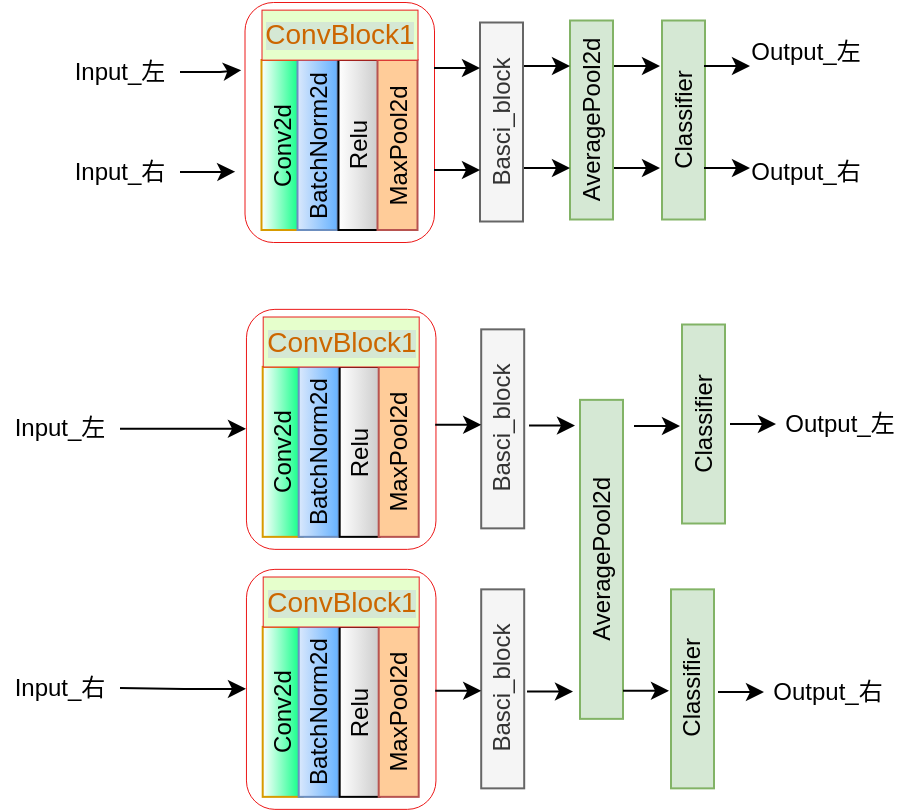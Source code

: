 <mxfile version="24.8.6">
  <diagram name="第 1 页" id="i6-SmvsiLPcXc1skeF4-">
    <mxGraphModel dx="809" dy="335" grid="1" gridSize="10" guides="1" tooltips="1" connect="1" arrows="1" fold="1" page="1" pageScale="1" pageWidth="3300" pageHeight="4681" math="0" shadow="0">
      <root>
        <mxCell id="0" />
        <mxCell id="1" parent="0" />
        <mxCell id="I3P2b_C83MJ3J00Gu9B8-1" value="Input_左" style="text;html=1;align=center;verticalAlign=middle;whiteSpace=wrap;rounded=0;" vertex="1" parent="1">
          <mxGeometry x="80" y="100" width="60" height="30" as="geometry" />
        </mxCell>
        <mxCell id="I3P2b_C83MJ3J00Gu9B8-2" value="Input_右" style="text;html=1;align=center;verticalAlign=middle;whiteSpace=wrap;rounded=0;" vertex="1" parent="1">
          <mxGeometry x="80" y="150" width="60" height="30" as="geometry" />
        </mxCell>
        <mxCell id="I3P2b_C83MJ3J00Gu9B8-6" value="" style="group;movable=1;resizable=1;rotatable=1;deletable=1;editable=1;locked=0;connectable=1;" vertex="1" connectable="0" parent="1">
          <mxGeometry x="170" y="80.0" width="99.5" height="120" as="geometry" />
        </mxCell>
        <mxCell id="I3P2b_C83MJ3J00Gu9B8-8" value="" style="rounded=1;whiteSpace=wrap;html=1;fillColor=none;strokeWidth=0.5;strokeColor=#ec1818;container=0;movable=1;resizable=1;rotatable=1;deletable=1;editable=1;locked=0;connectable=1;" vertex="1" parent="I3P2b_C83MJ3J00Gu9B8-6">
          <mxGeometry x="2.25" width="94.75" height="120" as="geometry" />
        </mxCell>
        <mxCell id="I3P2b_C83MJ3J00Gu9B8-9" value="Conv2d" style="rounded=0;whiteSpace=wrap;html=1;fillColor=default;strokeColor=#d79b00;gradientColor=#00FF80;container=0;rotation=-90;movable=1;resizable=1;rotatable=1;deletable=1;editable=1;locked=0;connectable=1;" vertex="1" parent="I3P2b_C83MJ3J00Gu9B8-6">
          <mxGeometry x="-21.75" y="61.5" width="85" height="20" as="geometry" />
        </mxCell>
        <mxCell id="I3P2b_C83MJ3J00Gu9B8-10" value="BatchNorm2d" style="rounded=0;whiteSpace=wrap;html=1;fillColor=#dae8fc;strokeColor=#6c8ebf;gradientColor=#66B2FF;container=0;rotation=-90;movable=1;resizable=1;rotatable=1;deletable=1;editable=1;locked=0;connectable=1;" vertex="1" parent="I3P2b_C83MJ3J00Gu9B8-6">
          <mxGeometry x="-3.75" y="61.5" width="85" height="20" as="geometry" />
        </mxCell>
        <mxCell id="I3P2b_C83MJ3J00Gu9B8-11" value="Relu" style="rounded=0;whiteSpace=wrap;html=1;gradientColor=#CCCCCC;container=0;rotation=-90;movable=1;resizable=1;rotatable=1;deletable=1;editable=1;locked=0;connectable=1;" vertex="1" parent="I3P2b_C83MJ3J00Gu9B8-6">
          <mxGeometry x="16.74" y="61.5" width="85" height="20" as="geometry" />
        </mxCell>
        <mxCell id="I3P2b_C83MJ3J00Gu9B8-12" value="MaxPool2d" style="rounded=0;whiteSpace=wrap;html=1;fillColor=#FFCC99;strokeColor=#b85450;container=0;rotation=-90;movable=1;resizable=1;rotatable=1;deletable=1;editable=1;locked=0;connectable=1;" vertex="1" parent="I3P2b_C83MJ3J00Gu9B8-6">
          <mxGeometry x="36.25" y="61.5" width="85" height="20" as="geometry" />
        </mxCell>
        <mxCell id="I3P2b_C83MJ3J00Gu9B8-13" value="" style="rounded=0;whiteSpace=wrap;html=1;fillColor=#E6FFCC;strokeColor=#eb1e1e;strokeWidth=0.5;container=0;rotation=-90;movable=1;resizable=1;rotatable=1;deletable=1;editable=1;locked=0;connectable=1;" vertex="1" parent="I3P2b_C83MJ3J00Gu9B8-6">
          <mxGeometry x="37.25" y="-22.68" width="25" height="78" as="geometry" />
        </mxCell>
        <mxCell id="I3P2b_C83MJ3J00Gu9B8-14" value="&lt;span style=&quot;background-color: rgb(213, 232, 212);&quot;&gt;&lt;font style=&quot;font-size: 14px;&quot;&gt;ConvBlock1&lt;/font&gt;&lt;/span&gt;" style="text;html=1;align=center;verticalAlign=middle;whiteSpace=wrap;rounded=0;fontColor=#CC6600;horizontal=0;rotation=90;container=0;movable=1;resizable=1;rotatable=1;deletable=1;editable=1;locked=0;connectable=1;" vertex="1" parent="I3P2b_C83MJ3J00Gu9B8-6">
          <mxGeometry x="39" y="-33.43" width="21.5" height="99.5" as="geometry" />
        </mxCell>
        <mxCell id="I3P2b_C83MJ3J00Gu9B8-15" value="Basci_block" style="text;html=1;align=center;verticalAlign=middle;whiteSpace=wrap;rounded=0;fontColor=#333333;horizontal=0;rotation=0;container=0;movable=1;resizable=1;rotatable=1;deletable=1;editable=1;locked=0;connectable=1;fillColor=#f5f5f5;strokeColor=#666666;" vertex="1" parent="1">
          <mxGeometry x="290" y="90.25" width="21.5" height="99.5" as="geometry" />
        </mxCell>
        <mxCell id="I3P2b_C83MJ3J00Gu9B8-17" style="edgeStyle=orthogonalEdgeStyle;rounded=0;orthogonalLoop=1;jettySize=auto;html=1;entryX=-0.024;entryY=0.707;entryDx=0;entryDy=0;entryPerimeter=0;" edge="1" parent="1" source="I3P2b_C83MJ3J00Gu9B8-2" target="I3P2b_C83MJ3J00Gu9B8-6">
          <mxGeometry relative="1" as="geometry" />
        </mxCell>
        <mxCell id="I3P2b_C83MJ3J00Gu9B8-19" style="edgeStyle=orthogonalEdgeStyle;rounded=0;orthogonalLoop=1;jettySize=auto;html=1;entryX=0.006;entryY=0.284;entryDx=0;entryDy=0;entryPerimeter=0;" edge="1" parent="1" source="I3P2b_C83MJ3J00Gu9B8-1" target="I3P2b_C83MJ3J00Gu9B8-6">
          <mxGeometry relative="1" as="geometry" />
        </mxCell>
        <mxCell id="I3P2b_C83MJ3J00Gu9B8-20" style="edgeStyle=orthogonalEdgeStyle;rounded=0;orthogonalLoop=1;jettySize=auto;html=1;entryX=0;entryY=0.5;entryDx=0;entryDy=0;" edge="1" parent="1">
          <mxGeometry relative="1" as="geometry">
            <mxPoint x="267" y="113" as="sourcePoint" />
            <mxPoint x="290" y="113" as="targetPoint" />
          </mxGeometry>
        </mxCell>
        <mxCell id="I3P2b_C83MJ3J00Gu9B8-21" style="edgeStyle=orthogonalEdgeStyle;rounded=0;orthogonalLoop=1;jettySize=auto;html=1;entryX=0;entryY=0.5;entryDx=0;entryDy=0;" edge="1" parent="1">
          <mxGeometry relative="1" as="geometry">
            <mxPoint x="267" y="164" as="sourcePoint" />
            <mxPoint x="290" y="164" as="targetPoint" />
          </mxGeometry>
        </mxCell>
        <mxCell id="I3P2b_C83MJ3J00Gu9B8-22" value="AveragePool2d" style="text;html=1;align=center;verticalAlign=middle;whiteSpace=wrap;rounded=0;horizontal=0;rotation=0;container=0;movable=1;resizable=1;rotatable=1;deletable=1;editable=1;locked=0;connectable=1;fillColor=#d5e8d4;strokeColor=#82b366;" vertex="1" parent="1">
          <mxGeometry x="335" y="89.25" width="21.5" height="99.5" as="geometry" />
        </mxCell>
        <mxCell id="I3P2b_C83MJ3J00Gu9B8-23" style="edgeStyle=orthogonalEdgeStyle;rounded=0;orthogonalLoop=1;jettySize=auto;html=1;entryX=0;entryY=0.5;entryDx=0;entryDy=0;" edge="1" parent="1">
          <mxGeometry relative="1" as="geometry">
            <mxPoint x="312" y="112" as="sourcePoint" />
            <mxPoint x="335" y="112" as="targetPoint" />
          </mxGeometry>
        </mxCell>
        <mxCell id="I3P2b_C83MJ3J00Gu9B8-24" style="edgeStyle=orthogonalEdgeStyle;rounded=0;orthogonalLoop=1;jettySize=auto;html=1;entryX=0;entryY=0.5;entryDx=0;entryDy=0;" edge="1" parent="1">
          <mxGeometry relative="1" as="geometry">
            <mxPoint x="312" y="163" as="sourcePoint" />
            <mxPoint x="335" y="163" as="targetPoint" />
          </mxGeometry>
        </mxCell>
        <mxCell id="I3P2b_C83MJ3J00Gu9B8-25" style="edgeStyle=orthogonalEdgeStyle;rounded=0;orthogonalLoop=1;jettySize=auto;html=1;entryX=0;entryY=0.5;entryDx=0;entryDy=0;" edge="1" parent="1">
          <mxGeometry relative="1" as="geometry">
            <mxPoint x="357" y="112" as="sourcePoint" />
            <mxPoint x="380" y="112" as="targetPoint" />
          </mxGeometry>
        </mxCell>
        <mxCell id="I3P2b_C83MJ3J00Gu9B8-26" style="edgeStyle=orthogonalEdgeStyle;rounded=0;orthogonalLoop=1;jettySize=auto;html=1;entryX=0;entryY=0.5;entryDx=0;entryDy=0;" edge="1" parent="1">
          <mxGeometry relative="1" as="geometry">
            <mxPoint x="357" y="163" as="sourcePoint" />
            <mxPoint x="380" y="163" as="targetPoint" />
          </mxGeometry>
        </mxCell>
        <mxCell id="I3P2b_C83MJ3J00Gu9B8-27" value="Classifier" style="text;html=1;align=center;verticalAlign=middle;whiteSpace=wrap;rounded=0;horizontal=0;rotation=0;container=0;movable=1;resizable=1;rotatable=1;deletable=1;editable=1;locked=0;connectable=1;fillColor=#d5e8d4;strokeColor=#82b366;" vertex="1" parent="1">
          <mxGeometry x="381" y="89.25" width="21.5" height="99.5" as="geometry" />
        </mxCell>
        <mxCell id="I3P2b_C83MJ3J00Gu9B8-28" style="edgeStyle=orthogonalEdgeStyle;rounded=0;orthogonalLoop=1;jettySize=auto;html=1;entryX=0;entryY=0.5;entryDx=0;entryDy=0;" edge="1" parent="1">
          <mxGeometry relative="1" as="geometry">
            <mxPoint x="402" y="112" as="sourcePoint" />
            <mxPoint x="425" y="112" as="targetPoint" />
          </mxGeometry>
        </mxCell>
        <mxCell id="I3P2b_C83MJ3J00Gu9B8-29" style="edgeStyle=orthogonalEdgeStyle;rounded=0;orthogonalLoop=1;jettySize=auto;html=1;entryX=0;entryY=0.5;entryDx=0;entryDy=0;" edge="1" parent="1">
          <mxGeometry relative="1" as="geometry">
            <mxPoint x="402" y="163" as="sourcePoint" />
            <mxPoint x="425" y="163" as="targetPoint" />
          </mxGeometry>
        </mxCell>
        <mxCell id="I3P2b_C83MJ3J00Gu9B8-30" value="Output_左" style="text;html=1;align=center;verticalAlign=middle;whiteSpace=wrap;rounded=0;" vertex="1" parent="1">
          <mxGeometry x="423" y="90.25" width="60" height="30" as="geometry" />
        </mxCell>
        <mxCell id="I3P2b_C83MJ3J00Gu9B8-31" value="Output_右" style="text;html=1;align=center;verticalAlign=middle;whiteSpace=wrap;rounded=0;" vertex="1" parent="1">
          <mxGeometry x="423" y="150" width="60" height="30" as="geometry" />
        </mxCell>
        <mxCell id="I3P2b_C83MJ3J00Gu9B8-33" value="Input_右" style="text;html=1;align=center;verticalAlign=middle;whiteSpace=wrap;rounded=0;" vertex="1" parent="1">
          <mxGeometry x="50" y="408.43" width="60" height="30" as="geometry" />
        </mxCell>
        <mxCell id="I3P2b_C83MJ3J00Gu9B8-34" value="" style="group;movable=1;resizable=1;rotatable=1;deletable=1;editable=1;locked=0;connectable=1;" vertex="1" connectable="0" parent="1">
          <mxGeometry x="180" y="200.0" width="132.1" height="143.18" as="geometry" />
        </mxCell>
        <mxCell id="I3P2b_C83MJ3J00Gu9B8-35" value="" style="rounded=1;whiteSpace=wrap;html=1;fillColor=none;strokeWidth=0.5;strokeColor=#ec1818;container=0;movable=1;resizable=1;rotatable=1;deletable=1;editable=1;locked=0;connectable=1;" vertex="1" parent="I3P2b_C83MJ3J00Gu9B8-34">
          <mxGeometry x="-7.02" y="33.43" width="94.75" height="120" as="geometry" />
        </mxCell>
        <mxCell id="I3P2b_C83MJ3J00Gu9B8-32" value="Input_左" style="text;html=1;align=center;verticalAlign=middle;whiteSpace=wrap;rounded=0;" vertex="1" parent="I3P2b_C83MJ3J00Gu9B8-34">
          <mxGeometry x="-130" y="78.43" width="60" height="30" as="geometry" />
        </mxCell>
        <mxCell id="I3P2b_C83MJ3J00Gu9B8-36" value="Conv2d" style="rounded=0;whiteSpace=wrap;html=1;fillColor=default;strokeColor=#d79b00;gradientColor=#00FF80;container=0;rotation=-90;movable=1;resizable=1;rotatable=1;deletable=1;editable=1;locked=0;connectable=1;" vertex="1" parent="I3P2b_C83MJ3J00Gu9B8-34">
          <mxGeometry x="-31.15" y="94.93" width="85" height="20" as="geometry" />
        </mxCell>
        <mxCell id="I3P2b_C83MJ3J00Gu9B8-37" value="BatchNorm2d" style="rounded=0;whiteSpace=wrap;html=1;fillColor=#dae8fc;strokeColor=#6c8ebf;gradientColor=#66B2FF;container=0;rotation=-90;movable=1;resizable=1;rotatable=1;deletable=1;editable=1;locked=0;connectable=1;" vertex="1" parent="I3P2b_C83MJ3J00Gu9B8-34">
          <mxGeometry x="-13.15" y="94.93" width="85" height="20" as="geometry" />
        </mxCell>
        <mxCell id="I3P2b_C83MJ3J00Gu9B8-38" value="Relu" style="rounded=0;whiteSpace=wrap;html=1;gradientColor=#CCCCCC;container=0;rotation=-90;movable=1;resizable=1;rotatable=1;deletable=1;editable=1;locked=0;connectable=1;" vertex="1" parent="I3P2b_C83MJ3J00Gu9B8-34">
          <mxGeometry x="7.34" y="94.93" width="85" height="20" as="geometry" />
        </mxCell>
        <mxCell id="I3P2b_C83MJ3J00Gu9B8-39" value="MaxPool2d" style="rounded=0;whiteSpace=wrap;html=1;fillColor=#FFCC99;strokeColor=#b85450;container=0;rotation=-90;movable=1;resizable=1;rotatable=1;deletable=1;editable=1;locked=0;connectable=1;" vertex="1" parent="I3P2b_C83MJ3J00Gu9B8-34">
          <mxGeometry x="26.85" y="94.93" width="85" height="20" as="geometry" />
        </mxCell>
        <mxCell id="I3P2b_C83MJ3J00Gu9B8-40" value="" style="rounded=0;whiteSpace=wrap;html=1;fillColor=#E6FFCC;strokeColor=#eb1e1e;strokeWidth=0.5;container=0;rotation=-90;movable=1;resizable=1;rotatable=1;deletable=1;editable=1;locked=0;connectable=1;" vertex="1" parent="I3P2b_C83MJ3J00Gu9B8-34">
          <mxGeometry x="27.85" y="10.75" width="25" height="78" as="geometry" />
        </mxCell>
        <mxCell id="I3P2b_C83MJ3J00Gu9B8-41" value="&lt;span style=&quot;background-color: rgb(213, 232, 212);&quot;&gt;&lt;font style=&quot;font-size: 14px;&quot;&gt;ConvBlock1&lt;/font&gt;&lt;/span&gt;" style="text;html=1;align=center;verticalAlign=middle;whiteSpace=wrap;rounded=0;fontColor=#CC6600;horizontal=0;rotation=90;container=0;movable=1;resizable=1;rotatable=1;deletable=1;editable=1;locked=0;connectable=1;" vertex="1" parent="I3P2b_C83MJ3J00Gu9B8-34">
          <mxGeometry x="29.6" y="-7.105e-15" width="21.5" height="99.5" as="geometry" />
        </mxCell>
        <mxCell id="I3P2b_C83MJ3J00Gu9B8-42" value="Basci_block" style="text;html=1;align=center;verticalAlign=middle;whiteSpace=wrap;rounded=0;fontColor=#333333;horizontal=0;rotation=0;container=0;movable=1;resizable=1;rotatable=1;deletable=1;editable=1;locked=0;connectable=1;fillColor=#f5f5f5;strokeColor=#666666;" vertex="1" parent="I3P2b_C83MJ3J00Gu9B8-34">
          <mxGeometry x="110.6" y="43.68" width="21.5" height="99.5" as="geometry" />
        </mxCell>
        <mxCell id="I3P2b_C83MJ3J00Gu9B8-44" style="edgeStyle=orthogonalEdgeStyle;rounded=0;orthogonalLoop=1;jettySize=auto;html=1;entryX=0;entryY=0.5;entryDx=0;entryDy=0;" edge="1" parent="I3P2b_C83MJ3J00Gu9B8-34" source="I3P2b_C83MJ3J00Gu9B8-32" target="I3P2b_C83MJ3J00Gu9B8-35">
          <mxGeometry relative="1" as="geometry">
            <mxPoint x="-9.403" y="92.51" as="targetPoint" />
          </mxGeometry>
        </mxCell>
        <mxCell id="I3P2b_C83MJ3J00Gu9B8-45" style="edgeStyle=orthogonalEdgeStyle;rounded=0;orthogonalLoop=1;jettySize=auto;html=1;entryX=0;entryY=0.5;entryDx=0;entryDy=0;" edge="1" parent="I3P2b_C83MJ3J00Gu9B8-34">
          <mxGeometry relative="1" as="geometry">
            <mxPoint x="87.6" y="91.43" as="sourcePoint" />
            <mxPoint x="110.6" y="91.43" as="targetPoint" />
          </mxGeometry>
        </mxCell>
        <mxCell id="I3P2b_C83MJ3J00Gu9B8-47" value="" style="rounded=1;whiteSpace=wrap;html=1;fillColor=none;strokeWidth=0.5;strokeColor=#ec1818;container=0;movable=1;resizable=1;rotatable=1;deletable=1;editable=1;locked=0;connectable=1;" vertex="1" parent="1">
          <mxGeometry x="172.98" y="363.43" width="94.75" height="120" as="geometry" />
        </mxCell>
        <mxCell id="I3P2b_C83MJ3J00Gu9B8-48" value="Conv2d" style="rounded=0;whiteSpace=wrap;html=1;fillColor=default;strokeColor=#d79b00;gradientColor=#00FF80;container=0;rotation=-90;movable=1;resizable=1;rotatable=1;deletable=1;editable=1;locked=0;connectable=1;" vertex="1" parent="1">
          <mxGeometry x="148.85" y="424.93" width="85" height="20" as="geometry" />
        </mxCell>
        <mxCell id="I3P2b_C83MJ3J00Gu9B8-49" value="BatchNorm2d" style="rounded=0;whiteSpace=wrap;html=1;fillColor=#dae8fc;strokeColor=#6c8ebf;gradientColor=#66B2FF;container=0;rotation=-90;movable=1;resizable=1;rotatable=1;deletable=1;editable=1;locked=0;connectable=1;" vertex="1" parent="1">
          <mxGeometry x="166.85" y="424.93" width="85" height="20" as="geometry" />
        </mxCell>
        <mxCell id="I3P2b_C83MJ3J00Gu9B8-50" value="Relu" style="rounded=0;whiteSpace=wrap;html=1;gradientColor=#CCCCCC;container=0;rotation=-90;movable=1;resizable=1;rotatable=1;deletable=1;editable=1;locked=0;connectable=1;" vertex="1" parent="1">
          <mxGeometry x="187.34" y="424.93" width="85" height="20" as="geometry" />
        </mxCell>
        <mxCell id="I3P2b_C83MJ3J00Gu9B8-51" value="MaxPool2d" style="rounded=0;whiteSpace=wrap;html=1;fillColor=#FFCC99;strokeColor=#b85450;container=0;rotation=-90;movable=1;resizable=1;rotatable=1;deletable=1;editable=1;locked=0;connectable=1;" vertex="1" parent="1">
          <mxGeometry x="206.85" y="424.93" width="85" height="20" as="geometry" />
        </mxCell>
        <mxCell id="I3P2b_C83MJ3J00Gu9B8-52" value="" style="rounded=0;whiteSpace=wrap;html=1;fillColor=#E6FFCC;strokeColor=#eb1e1e;strokeWidth=0.5;container=0;rotation=-90;movable=1;resizable=1;rotatable=1;deletable=1;editable=1;locked=0;connectable=1;" vertex="1" parent="1">
          <mxGeometry x="207.85" y="340.75" width="25" height="78" as="geometry" />
        </mxCell>
        <mxCell id="I3P2b_C83MJ3J00Gu9B8-53" value="&lt;span style=&quot;background-color: rgb(213, 232, 212);&quot;&gt;&lt;font style=&quot;font-size: 14px;&quot;&gt;ConvBlock1&lt;/font&gt;&lt;/span&gt;" style="text;html=1;align=center;verticalAlign=middle;whiteSpace=wrap;rounded=0;fontColor=#CC6600;horizontal=0;rotation=90;container=0;movable=1;resizable=1;rotatable=1;deletable=1;editable=1;locked=0;connectable=1;" vertex="1" parent="1">
          <mxGeometry x="209.6" y="330" width="21.5" height="99.5" as="geometry" />
        </mxCell>
        <mxCell id="I3P2b_C83MJ3J00Gu9B8-54" value="Basci_block" style="text;html=1;align=center;verticalAlign=middle;whiteSpace=wrap;rounded=0;fontColor=#333333;horizontal=0;rotation=0;container=0;movable=1;resizable=1;rotatable=1;deletable=1;editable=1;locked=0;connectable=1;fillColor=#f5f5f5;strokeColor=#666666;" vertex="1" parent="1">
          <mxGeometry x="290.6" y="373.68" width="21.5" height="99.5" as="geometry" />
        </mxCell>
        <mxCell id="I3P2b_C83MJ3J00Gu9B8-55" style="edgeStyle=orthogonalEdgeStyle;rounded=0;orthogonalLoop=1;jettySize=auto;html=1;entryX=0;entryY=0.5;entryDx=0;entryDy=0;" edge="1" parent="1" target="I3P2b_C83MJ3J00Gu9B8-47">
          <mxGeometry relative="1" as="geometry">
            <mxPoint x="110" y="423" as="sourcePoint" />
            <mxPoint x="170.597" y="422.51" as="targetPoint" />
          </mxGeometry>
        </mxCell>
        <mxCell id="I3P2b_C83MJ3J00Gu9B8-56" style="edgeStyle=orthogonalEdgeStyle;rounded=0;orthogonalLoop=1;jettySize=auto;html=1;entryX=0;entryY=0.5;entryDx=0;entryDy=0;" edge="1" parent="1">
          <mxGeometry relative="1" as="geometry">
            <mxPoint x="267.6" y="424.43" as="sourcePoint" />
            <mxPoint x="290.6" y="424.43" as="targetPoint" />
          </mxGeometry>
        </mxCell>
        <mxCell id="I3P2b_C83MJ3J00Gu9B8-58" value="AveragePool2d" style="text;html=1;align=center;verticalAlign=middle;whiteSpace=wrap;rounded=0;horizontal=0;rotation=0;container=0;movable=1;resizable=1;rotatable=1;deletable=1;editable=1;locked=0;connectable=1;fillColor=#d5e8d4;strokeColor=#82b366;" vertex="1" parent="1">
          <mxGeometry x="340" y="278.93" width="21.5" height="159.5" as="geometry" />
        </mxCell>
        <mxCell id="I3P2b_C83MJ3J00Gu9B8-59" style="edgeStyle=orthogonalEdgeStyle;rounded=0;orthogonalLoop=1;jettySize=auto;html=1;entryX=0;entryY=0.5;entryDx=0;entryDy=0;" edge="1" parent="1">
          <mxGeometry relative="1" as="geometry">
            <mxPoint x="314.5" y="291.75" as="sourcePoint" />
            <mxPoint x="337.5" y="291.75" as="targetPoint" />
          </mxGeometry>
        </mxCell>
        <mxCell id="I3P2b_C83MJ3J00Gu9B8-60" style="edgeStyle=orthogonalEdgeStyle;rounded=0;orthogonalLoop=1;jettySize=auto;html=1;entryX=0;entryY=0.5;entryDx=0;entryDy=0;" edge="1" parent="1">
          <mxGeometry relative="1" as="geometry">
            <mxPoint x="313.5" y="424.75" as="sourcePoint" />
            <mxPoint x="336.5" y="424.75" as="targetPoint" />
          </mxGeometry>
        </mxCell>
        <mxCell id="I3P2b_C83MJ3J00Gu9B8-61" value="Classifier" style="text;html=1;align=center;verticalAlign=middle;whiteSpace=wrap;rounded=0;horizontal=0;rotation=0;container=0;movable=1;resizable=1;rotatable=1;deletable=1;editable=1;locked=0;connectable=1;fillColor=#d5e8d4;strokeColor=#82b366;" vertex="1" parent="1">
          <mxGeometry x="391" y="241.25" width="21.5" height="99.5" as="geometry" />
        </mxCell>
        <mxCell id="I3P2b_C83MJ3J00Gu9B8-62" style="edgeStyle=orthogonalEdgeStyle;rounded=0;orthogonalLoop=1;jettySize=auto;html=1;entryX=0;entryY=0.5;entryDx=0;entryDy=0;" edge="1" parent="1">
          <mxGeometry relative="1" as="geometry">
            <mxPoint x="367" y="292" as="sourcePoint" />
            <mxPoint x="390" y="292" as="targetPoint" />
          </mxGeometry>
        </mxCell>
        <mxCell id="I3P2b_C83MJ3J00Gu9B8-63" value="Classifier" style="text;html=1;align=center;verticalAlign=middle;whiteSpace=wrap;rounded=0;horizontal=0;rotation=0;container=0;movable=1;resizable=1;rotatable=1;deletable=1;editable=1;locked=0;connectable=1;fillColor=#d5e8d4;strokeColor=#82b366;" vertex="1" parent="1">
          <mxGeometry x="385.5" y="373.68" width="21.5" height="99.5" as="geometry" />
        </mxCell>
        <mxCell id="I3P2b_C83MJ3J00Gu9B8-64" style="edgeStyle=orthogonalEdgeStyle;rounded=0;orthogonalLoop=1;jettySize=auto;html=1;entryX=0;entryY=0.5;entryDx=0;entryDy=0;" edge="1" parent="1">
          <mxGeometry relative="1" as="geometry">
            <mxPoint x="361.5" y="424.43" as="sourcePoint" />
            <mxPoint x="384.5" y="424.43" as="targetPoint" />
          </mxGeometry>
        </mxCell>
        <mxCell id="I3P2b_C83MJ3J00Gu9B8-65" value="Output_左" style="text;html=1;align=center;verticalAlign=middle;whiteSpace=wrap;rounded=0;" vertex="1" parent="1">
          <mxGeometry x="440" y="276" width="60" height="30" as="geometry" />
        </mxCell>
        <mxCell id="I3P2b_C83MJ3J00Gu9B8-67" style="edgeStyle=orthogonalEdgeStyle;rounded=0;orthogonalLoop=1;jettySize=auto;html=1;entryX=0;entryY=0.5;entryDx=0;entryDy=0;" edge="1" parent="1">
          <mxGeometry relative="1" as="geometry">
            <mxPoint x="415" y="291" as="sourcePoint" />
            <mxPoint x="438" y="291" as="targetPoint" />
          </mxGeometry>
        </mxCell>
        <mxCell id="I3P2b_C83MJ3J00Gu9B8-68" value="Output_右" style="text;html=1;align=center;verticalAlign=middle;whiteSpace=wrap;rounded=0;" vertex="1" parent="1">
          <mxGeometry x="434" y="410" width="60" height="30" as="geometry" />
        </mxCell>
        <mxCell id="I3P2b_C83MJ3J00Gu9B8-69" style="edgeStyle=orthogonalEdgeStyle;rounded=0;orthogonalLoop=1;jettySize=auto;html=1;entryX=0;entryY=0.5;entryDx=0;entryDy=0;" edge="1" parent="1">
          <mxGeometry relative="1" as="geometry">
            <mxPoint x="409" y="425" as="sourcePoint" />
            <mxPoint x="432" y="425" as="targetPoint" />
          </mxGeometry>
        </mxCell>
      </root>
    </mxGraphModel>
  </diagram>
</mxfile>
